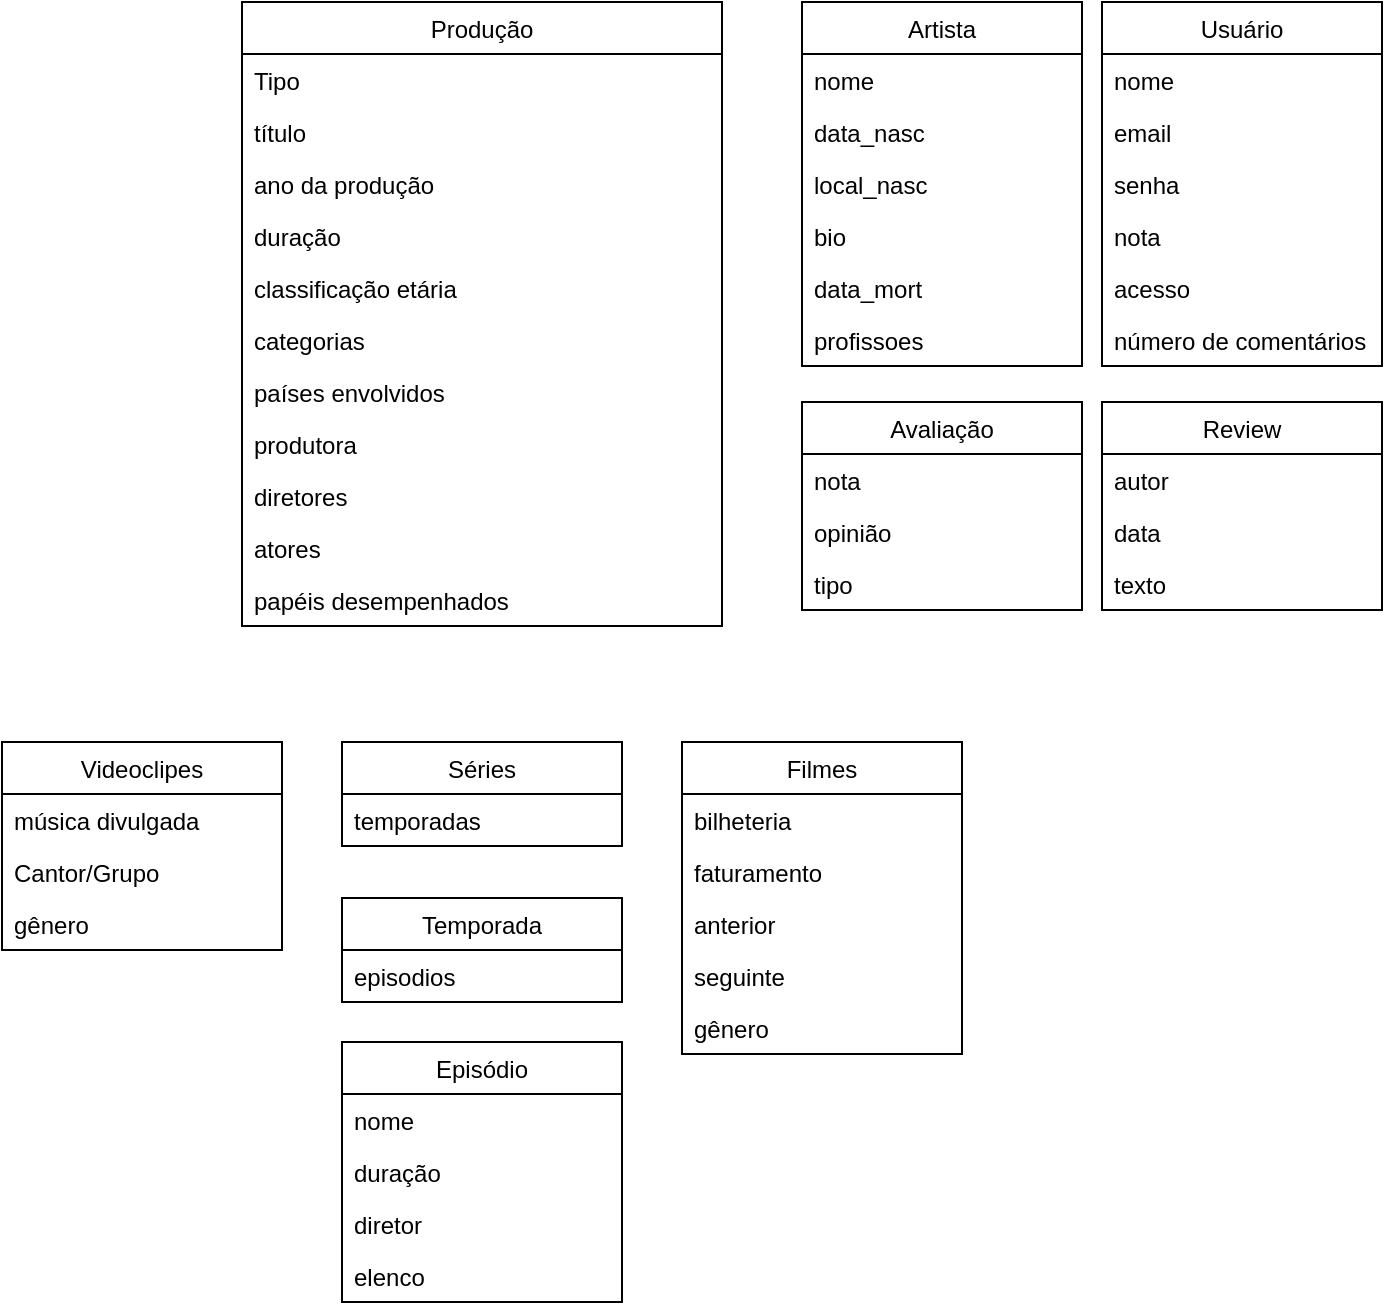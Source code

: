 <mxfile version="12.9.11" type="device"><diagram id="T0cRN0l5cPZT1lQoQmlp" name="Page-1"><mxGraphModel dx="1646" dy="904" grid="1" gridSize="10" guides="1" tooltips="1" connect="1" arrows="1" fold="1" page="1" pageScale="1" pageWidth="827" pageHeight="1169" math="0" shadow="0"><root><mxCell id="0"/><mxCell id="1" parent="0"/><mxCell id="6u76rjOhcxtGFufM5d8G-9" value="Produção" style="swimlane;fontStyle=0;childLayout=stackLayout;horizontal=1;startSize=26;fillColor=none;horizontalStack=0;resizeParent=1;resizeParentMax=0;resizeLast=0;collapsible=1;marginBottom=0;" parent="1" vertex="1"><mxGeometry x="210" y="150" width="240" height="312" as="geometry"/></mxCell><mxCell id="6u76rjOhcxtGFufM5d8G-10" value="Tipo" style="text;strokeColor=none;fillColor=none;align=left;verticalAlign=top;spacingLeft=4;spacingRight=4;overflow=hidden;rotatable=0;points=[[0,0.5],[1,0.5]];portConstraint=eastwest;" parent="6u76rjOhcxtGFufM5d8G-9" vertex="1"><mxGeometry y="26" width="240" height="26" as="geometry"/></mxCell><mxCell id="6u76rjOhcxtGFufM5d8G-11" value="título" style="text;strokeColor=none;fillColor=none;align=left;verticalAlign=top;spacingLeft=4;spacingRight=4;overflow=hidden;rotatable=0;points=[[0,0.5],[1,0.5]];portConstraint=eastwest;" parent="6u76rjOhcxtGFufM5d8G-9" vertex="1"><mxGeometry y="52" width="240" height="26" as="geometry"/></mxCell><mxCell id="6u76rjOhcxtGFufM5d8G-12" value="ano da produção" style="text;strokeColor=none;fillColor=none;align=left;verticalAlign=top;spacingLeft=4;spacingRight=4;overflow=hidden;rotatable=0;points=[[0,0.5],[1,0.5]];portConstraint=eastwest;" parent="6u76rjOhcxtGFufM5d8G-9" vertex="1"><mxGeometry y="78" width="240" height="26" as="geometry"/></mxCell><mxCell id="6u76rjOhcxtGFufM5d8G-30" value="duração" style="text;strokeColor=none;fillColor=none;align=left;verticalAlign=top;spacingLeft=4;spacingRight=4;overflow=hidden;rotatable=0;points=[[0,0.5],[1,0.5]];portConstraint=eastwest;" parent="6u76rjOhcxtGFufM5d8G-9" vertex="1"><mxGeometry y="104" width="240" height="26" as="geometry"/></mxCell><mxCell id="6u76rjOhcxtGFufM5d8G-31" value="classificação etária" style="text;strokeColor=none;fillColor=none;align=left;verticalAlign=top;spacingLeft=4;spacingRight=4;overflow=hidden;rotatable=0;points=[[0,0.5],[1,0.5]];portConstraint=eastwest;" parent="6u76rjOhcxtGFufM5d8G-9" vertex="1"><mxGeometry y="130" width="240" height="26" as="geometry"/></mxCell><mxCell id="6u76rjOhcxtGFufM5d8G-33" value="categorias" style="text;strokeColor=none;fillColor=none;align=left;verticalAlign=top;spacingLeft=4;spacingRight=4;overflow=hidden;rotatable=0;points=[[0,0.5],[1,0.5]];portConstraint=eastwest;" parent="6u76rjOhcxtGFufM5d8G-9" vertex="1"><mxGeometry y="156" width="240" height="26" as="geometry"/></mxCell><mxCell id="6u76rjOhcxtGFufM5d8G-35" value="países   envolvidos" style="text;strokeColor=none;fillColor=none;align=left;verticalAlign=top;spacingLeft=4;spacingRight=4;overflow=hidden;rotatable=0;points=[[0,0.5],[1,0.5]];portConstraint=eastwest;" parent="6u76rjOhcxtGFufM5d8G-9" vertex="1"><mxGeometry y="182" width="240" height="26" as="geometry"/></mxCell><mxCell id="6u76rjOhcxtGFufM5d8G-36" value="produtora" style="text;strokeColor=none;fillColor=none;align=left;verticalAlign=top;spacingLeft=4;spacingRight=4;overflow=hidden;rotatable=0;points=[[0,0.5],[1,0.5]];portConstraint=eastwest;" parent="6u76rjOhcxtGFufM5d8G-9" vertex="1"><mxGeometry y="208" width="240" height="26" as="geometry"/></mxCell><mxCell id="6u76rjOhcxtGFufM5d8G-37" value="diretores" style="text;strokeColor=none;fillColor=none;align=left;verticalAlign=top;spacingLeft=4;spacingRight=4;overflow=hidden;rotatable=0;points=[[0,0.5],[1,0.5]];portConstraint=eastwest;" parent="6u76rjOhcxtGFufM5d8G-9" vertex="1"><mxGeometry y="234" width="240" height="26" as="geometry"/></mxCell><mxCell id="6u76rjOhcxtGFufM5d8G-38" value="atores" style="text;strokeColor=none;fillColor=none;align=left;verticalAlign=top;spacingLeft=4;spacingRight=4;overflow=hidden;rotatable=0;points=[[0,0.5],[1,0.5]];portConstraint=eastwest;" parent="6u76rjOhcxtGFufM5d8G-9" vertex="1"><mxGeometry y="260" width="240" height="26" as="geometry"/></mxCell><mxCell id="6u76rjOhcxtGFufM5d8G-39" value="papéis desempenhados" style="text;strokeColor=none;fillColor=none;align=left;verticalAlign=top;spacingLeft=4;spacingRight=4;overflow=hidden;rotatable=0;points=[[0,0.5],[1,0.5]];portConstraint=eastwest;" parent="6u76rjOhcxtGFufM5d8G-9" vertex="1"><mxGeometry y="286" width="240" height="26" as="geometry"/></mxCell><mxCell id="6u76rjOhcxtGFufM5d8G-13" value="Filmes" style="swimlane;fontStyle=0;childLayout=stackLayout;horizontal=1;startSize=26;fillColor=none;horizontalStack=0;resizeParent=1;resizeParentMax=0;resizeLast=0;collapsible=1;marginBottom=0;" parent="1" vertex="1"><mxGeometry x="430" y="520" width="140" height="156" as="geometry"/></mxCell><mxCell id="6u76rjOhcxtGFufM5d8G-14" value="bilheteria " style="text;strokeColor=none;fillColor=none;align=left;verticalAlign=top;spacingLeft=4;spacingRight=4;overflow=hidden;rotatable=0;points=[[0,0.5],[1,0.5]];portConstraint=eastwest;" parent="6u76rjOhcxtGFufM5d8G-13" vertex="1"><mxGeometry y="26" width="140" height="26" as="geometry"/></mxCell><mxCell id="6u76rjOhcxtGFufM5d8G-15" value="faturamento" style="text;strokeColor=none;fillColor=none;align=left;verticalAlign=top;spacingLeft=4;spacingRight=4;overflow=hidden;rotatable=0;points=[[0,0.5],[1,0.5]];portConstraint=eastwest;" parent="6u76rjOhcxtGFufM5d8G-13" vertex="1"><mxGeometry y="52" width="140" height="26" as="geometry"/></mxCell><mxCell id="6u76rjOhcxtGFufM5d8G-40" value="anterior" style="text;strokeColor=none;fillColor=none;align=left;verticalAlign=top;spacingLeft=4;spacingRight=4;overflow=hidden;rotatable=0;points=[[0,0.5],[1,0.5]];portConstraint=eastwest;" parent="6u76rjOhcxtGFufM5d8G-13" vertex="1"><mxGeometry y="78" width="140" height="26" as="geometry"/></mxCell><mxCell id="6u76rjOhcxtGFufM5d8G-41" value="seguinte" style="text;strokeColor=none;fillColor=none;align=left;verticalAlign=top;spacingLeft=4;spacingRight=4;overflow=hidden;rotatable=0;points=[[0,0.5],[1,0.5]];portConstraint=eastwest;" parent="6u76rjOhcxtGFufM5d8G-13" vertex="1"><mxGeometry y="104" width="140" height="26" as="geometry"/></mxCell><mxCell id="HcOJSA28OpiBK0CASwr_-24" value="gênero" style="text;strokeColor=none;fillColor=none;align=left;verticalAlign=top;spacingLeft=4;spacingRight=4;overflow=hidden;rotatable=0;points=[[0,0.5],[1,0.5]];portConstraint=eastwest;" vertex="1" parent="6u76rjOhcxtGFufM5d8G-13"><mxGeometry y="130" width="140" height="26" as="geometry"/></mxCell><mxCell id="6u76rjOhcxtGFufM5d8G-18" value="Séries" style="swimlane;fontStyle=0;childLayout=stackLayout;horizontal=1;startSize=26;fillColor=none;horizontalStack=0;resizeParent=1;resizeParentMax=0;resizeLast=0;collapsible=1;marginBottom=0;" parent="1" vertex="1"><mxGeometry x="260" y="520" width="140" height="52" as="geometry"/></mxCell><mxCell id="6u76rjOhcxtGFufM5d8G-19" value="temporadas " style="text;strokeColor=none;fillColor=none;align=left;verticalAlign=top;spacingLeft=4;spacingRight=4;overflow=hidden;rotatable=0;points=[[0,0.5],[1,0.5]];portConstraint=eastwest;" parent="6u76rjOhcxtGFufM5d8G-18" vertex="1"><mxGeometry y="26" width="140" height="26" as="geometry"/></mxCell><mxCell id="6u76rjOhcxtGFufM5d8G-22" value=" Videoclipes" style="swimlane;fontStyle=0;childLayout=stackLayout;horizontal=1;startSize=26;fillColor=none;horizontalStack=0;resizeParent=1;resizeParentMax=0;resizeLast=0;collapsible=1;marginBottom=0;" parent="1" vertex="1"><mxGeometry x="90" y="520" width="140" height="104" as="geometry"/></mxCell><mxCell id="6u76rjOhcxtGFufM5d8G-23" value=" música divulgada" style="text;strokeColor=none;fillColor=none;align=left;verticalAlign=top;spacingLeft=4;spacingRight=4;overflow=hidden;rotatable=0;points=[[0,0.5],[1,0.5]];portConstraint=eastwest;" parent="6u76rjOhcxtGFufM5d8G-22" vertex="1"><mxGeometry y="26" width="140" height="26" as="geometry"/></mxCell><mxCell id="6u76rjOhcxtGFufM5d8G-24" value="Cantor/Grupo" style="text;strokeColor=none;fillColor=none;align=left;verticalAlign=top;spacingLeft=4;spacingRight=4;overflow=hidden;rotatable=0;points=[[0,0.5],[1,0.5]];portConstraint=eastwest;" parent="6u76rjOhcxtGFufM5d8G-22" vertex="1"><mxGeometry y="52" width="140" height="26" as="geometry"/></mxCell><mxCell id="6u76rjOhcxtGFufM5d8G-25" value="gênero" style="text;strokeColor=none;fillColor=none;align=left;verticalAlign=top;spacingLeft=4;spacingRight=4;overflow=hidden;rotatable=0;points=[[0,0.5],[1,0.5]];portConstraint=eastwest;" parent="6u76rjOhcxtGFufM5d8G-22" vertex="1"><mxGeometry y="78" width="140" height="26" as="geometry"/></mxCell><mxCell id="6u76rjOhcxtGFufM5d8G-46" value="Temporada" style="swimlane;fontStyle=0;childLayout=stackLayout;horizontal=1;startSize=26;fillColor=none;horizontalStack=0;resizeParent=1;resizeParentMax=0;resizeLast=0;collapsible=1;marginBottom=0;" parent="1" vertex="1"><mxGeometry x="260" y="598" width="140" height="52" as="geometry"/></mxCell><mxCell id="6u76rjOhcxtGFufM5d8G-47" value="episodios" style="text;strokeColor=none;fillColor=none;align=left;verticalAlign=top;spacingLeft=4;spacingRight=4;overflow=hidden;rotatable=0;points=[[0,0.5],[1,0.5]];portConstraint=eastwest;" parent="6u76rjOhcxtGFufM5d8G-46" vertex="1"><mxGeometry y="26" width="140" height="26" as="geometry"/></mxCell><mxCell id="Url6fS7gHIHiot57_ROE-1" value="Artista" style="swimlane;fontStyle=0;childLayout=stackLayout;horizontal=1;startSize=26;fillColor=none;horizontalStack=0;resizeParent=1;resizeParentMax=0;resizeLast=0;collapsible=1;marginBottom=0;" parent="1" vertex="1"><mxGeometry x="490" y="150" width="140" height="182" as="geometry"/></mxCell><mxCell id="Url6fS7gHIHiot57_ROE-2" value="nome" style="text;strokeColor=none;fillColor=none;align=left;verticalAlign=top;spacingLeft=4;spacingRight=4;overflow=hidden;rotatable=0;points=[[0,0.5],[1,0.5]];portConstraint=eastwest;" parent="Url6fS7gHIHiot57_ROE-1" vertex="1"><mxGeometry y="26" width="140" height="26" as="geometry"/></mxCell><mxCell id="Url6fS7gHIHiot57_ROE-3" value="data_nasc" style="text;strokeColor=none;fillColor=none;align=left;verticalAlign=top;spacingLeft=4;spacingRight=4;overflow=hidden;rotatable=0;points=[[0,0.5],[1,0.5]];portConstraint=eastwest;" parent="Url6fS7gHIHiot57_ROE-1" vertex="1"><mxGeometry y="52" width="140" height="26" as="geometry"/></mxCell><mxCell id="Url6fS7gHIHiot57_ROE-4" value="local_nasc" style="text;strokeColor=none;fillColor=none;align=left;verticalAlign=top;spacingLeft=4;spacingRight=4;overflow=hidden;rotatable=0;points=[[0,0.5],[1,0.5]];portConstraint=eastwest;" parent="Url6fS7gHIHiot57_ROE-1" vertex="1"><mxGeometry y="78" width="140" height="26" as="geometry"/></mxCell><mxCell id="Url6fS7gHIHiot57_ROE-5" value="bio" style="text;strokeColor=none;fillColor=none;align=left;verticalAlign=top;spacingLeft=4;spacingRight=4;overflow=hidden;rotatable=0;points=[[0,0.5],[1,0.5]];portConstraint=eastwest;" parent="Url6fS7gHIHiot57_ROE-1" vertex="1"><mxGeometry y="104" width="140" height="26" as="geometry"/></mxCell><mxCell id="Url6fS7gHIHiot57_ROE-6" value="data_mort" style="text;strokeColor=none;fillColor=none;align=left;verticalAlign=top;spacingLeft=4;spacingRight=4;overflow=hidden;rotatable=0;points=[[0,0.5],[1,0.5]];portConstraint=eastwest;" parent="Url6fS7gHIHiot57_ROE-1" vertex="1"><mxGeometry y="130" width="140" height="26" as="geometry"/></mxCell><mxCell id="Url6fS7gHIHiot57_ROE-7" value="profissoes" style="text;strokeColor=none;fillColor=none;align=left;verticalAlign=top;spacingLeft=4;spacingRight=4;overflow=hidden;rotatable=0;points=[[0,0.5],[1,0.5]];portConstraint=eastwest;" parent="Url6fS7gHIHiot57_ROE-1" vertex="1"><mxGeometry y="156" width="140" height="26" as="geometry"/></mxCell><mxCell id="HcOJSA28OpiBK0CASwr_-1" value="Avaliação" style="swimlane;fontStyle=0;childLayout=stackLayout;horizontal=1;startSize=26;fillColor=none;horizontalStack=0;resizeParent=1;resizeParentMax=0;resizeLast=0;collapsible=1;marginBottom=0;" vertex="1" parent="1"><mxGeometry x="490" y="350" width="140" height="104" as="geometry"/></mxCell><mxCell id="HcOJSA28OpiBK0CASwr_-3" value="nota" style="text;strokeColor=none;fillColor=none;align=left;verticalAlign=top;spacingLeft=4;spacingRight=4;overflow=hidden;rotatable=0;points=[[0,0.5],[1,0.5]];portConstraint=eastwest;" vertex="1" parent="HcOJSA28OpiBK0CASwr_-1"><mxGeometry y="26" width="140" height="26" as="geometry"/></mxCell><mxCell id="HcOJSA28OpiBK0CASwr_-4" value="opinião" style="text;strokeColor=none;fillColor=none;align=left;verticalAlign=top;spacingLeft=4;spacingRight=4;overflow=hidden;rotatable=0;points=[[0,0.5],[1,0.5]];portConstraint=eastwest;" vertex="1" parent="HcOJSA28OpiBK0CASwr_-1"><mxGeometry y="52" width="140" height="26" as="geometry"/></mxCell><mxCell id="HcOJSA28OpiBK0CASwr_-10" value="tipo" style="text;strokeColor=none;fillColor=none;align=left;verticalAlign=top;spacingLeft=4;spacingRight=4;overflow=hidden;rotatable=0;points=[[0,0.5],[1,0.5]];portConstraint=eastwest;" vertex="1" parent="HcOJSA28OpiBK0CASwr_-1"><mxGeometry y="78" width="140" height="26" as="geometry"/></mxCell><mxCell id="HcOJSA28OpiBK0CASwr_-6" value="Usuário" style="swimlane;fontStyle=0;childLayout=stackLayout;horizontal=1;startSize=26;fillColor=none;horizontalStack=0;resizeParent=1;resizeParentMax=0;resizeLast=0;collapsible=1;marginBottom=0;" vertex="1" parent="1"><mxGeometry x="640" y="150" width="140" height="182" as="geometry"/></mxCell><mxCell id="HcOJSA28OpiBK0CASwr_-7" value="nome" style="text;strokeColor=none;fillColor=none;align=left;verticalAlign=top;spacingLeft=4;spacingRight=4;overflow=hidden;rotatable=0;points=[[0,0.5],[1,0.5]];portConstraint=eastwest;" vertex="1" parent="HcOJSA28OpiBK0CASwr_-6"><mxGeometry y="26" width="140" height="26" as="geometry"/></mxCell><mxCell id="HcOJSA28OpiBK0CASwr_-8" value="email" style="text;strokeColor=none;fillColor=none;align=left;verticalAlign=top;spacingLeft=4;spacingRight=4;overflow=hidden;rotatable=0;points=[[0,0.5],[1,0.5]];portConstraint=eastwest;" vertex="1" parent="HcOJSA28OpiBK0CASwr_-6"><mxGeometry y="52" width="140" height="26" as="geometry"/></mxCell><mxCell id="HcOJSA28OpiBK0CASwr_-9" value="senha" style="text;strokeColor=none;fillColor=none;align=left;verticalAlign=top;spacingLeft=4;spacingRight=4;overflow=hidden;rotatable=0;points=[[0,0.5],[1,0.5]];portConstraint=eastwest;" vertex="1" parent="HcOJSA28OpiBK0CASwr_-6"><mxGeometry y="78" width="140" height="26" as="geometry"/></mxCell><mxCell id="HcOJSA28OpiBK0CASwr_-11" value="nota" style="text;strokeColor=none;fillColor=none;align=left;verticalAlign=top;spacingLeft=4;spacingRight=4;overflow=hidden;rotatable=0;points=[[0,0.5],[1,0.5]];portConstraint=eastwest;" vertex="1" parent="HcOJSA28OpiBK0CASwr_-6"><mxGeometry y="104" width="140" height="26" as="geometry"/></mxCell><mxCell id="HcOJSA28OpiBK0CASwr_-12" value="acesso" style="text;strokeColor=none;fillColor=none;align=left;verticalAlign=top;spacingLeft=4;spacingRight=4;overflow=hidden;rotatable=0;points=[[0,0.5],[1,0.5]];portConstraint=eastwest;" vertex="1" parent="HcOJSA28OpiBK0CASwr_-6"><mxGeometry y="130" width="140" height="26" as="geometry"/></mxCell><mxCell id="HcOJSA28OpiBK0CASwr_-23" value="número de comentários" style="text;strokeColor=none;fillColor=none;align=left;verticalAlign=top;spacingLeft=4;spacingRight=4;overflow=hidden;rotatable=0;points=[[0,0.5],[1,0.5]];portConstraint=eastwest;" vertex="1" parent="HcOJSA28OpiBK0CASwr_-6"><mxGeometry y="156" width="140" height="26" as="geometry"/></mxCell><mxCell id="HcOJSA28OpiBK0CASwr_-13" value="Episódio" style="swimlane;fontStyle=0;childLayout=stackLayout;horizontal=1;startSize=26;fillColor=none;horizontalStack=0;resizeParent=1;resizeParentMax=0;resizeLast=0;collapsible=1;marginBottom=0;" vertex="1" parent="1"><mxGeometry x="260" y="670" width="140" height="130" as="geometry"/></mxCell><mxCell id="HcOJSA28OpiBK0CASwr_-14" value="nome" style="text;strokeColor=none;fillColor=none;align=left;verticalAlign=top;spacingLeft=4;spacingRight=4;overflow=hidden;rotatable=0;points=[[0,0.5],[1,0.5]];portConstraint=eastwest;" vertex="1" parent="HcOJSA28OpiBK0CASwr_-13"><mxGeometry y="26" width="140" height="26" as="geometry"/></mxCell><mxCell id="HcOJSA28OpiBK0CASwr_-16" value="duração" style="text;strokeColor=none;fillColor=none;align=left;verticalAlign=top;spacingLeft=4;spacingRight=4;overflow=hidden;rotatable=0;points=[[0,0.5],[1,0.5]];portConstraint=eastwest;" vertex="1" parent="HcOJSA28OpiBK0CASwr_-13"><mxGeometry y="52" width="140" height="26" as="geometry"/></mxCell><mxCell id="HcOJSA28OpiBK0CASwr_-17" value="diretor" style="text;strokeColor=none;fillColor=none;align=left;verticalAlign=top;spacingLeft=4;spacingRight=4;overflow=hidden;rotatable=0;points=[[0,0.5],[1,0.5]];portConstraint=eastwest;" vertex="1" parent="HcOJSA28OpiBK0CASwr_-13"><mxGeometry y="78" width="140" height="26" as="geometry"/></mxCell><mxCell id="HcOJSA28OpiBK0CASwr_-18" value="elenco" style="text;strokeColor=none;fillColor=none;align=left;verticalAlign=top;spacingLeft=4;spacingRight=4;overflow=hidden;rotatable=0;points=[[0,0.5],[1,0.5]];portConstraint=eastwest;" vertex="1" parent="HcOJSA28OpiBK0CASwr_-13"><mxGeometry y="104" width="140" height="26" as="geometry"/></mxCell><mxCell id="HcOJSA28OpiBK0CASwr_-19" value="Review" style="swimlane;fontStyle=0;childLayout=stackLayout;horizontal=1;startSize=26;fillColor=none;horizontalStack=0;resizeParent=1;resizeParentMax=0;resizeLast=0;collapsible=1;marginBottom=0;" vertex="1" parent="1"><mxGeometry x="640" y="350" width="140" height="104" as="geometry"/></mxCell><mxCell id="HcOJSA28OpiBK0CASwr_-20" value="autor" style="text;strokeColor=none;fillColor=none;align=left;verticalAlign=top;spacingLeft=4;spacingRight=4;overflow=hidden;rotatable=0;points=[[0,0.5],[1,0.5]];portConstraint=eastwest;" vertex="1" parent="HcOJSA28OpiBK0CASwr_-19"><mxGeometry y="26" width="140" height="26" as="geometry"/></mxCell><mxCell id="HcOJSA28OpiBK0CASwr_-21" value="data" style="text;strokeColor=none;fillColor=none;align=left;verticalAlign=top;spacingLeft=4;spacingRight=4;overflow=hidden;rotatable=0;points=[[0,0.5],[1,0.5]];portConstraint=eastwest;" vertex="1" parent="HcOJSA28OpiBK0CASwr_-19"><mxGeometry y="52" width="140" height="26" as="geometry"/></mxCell><mxCell id="HcOJSA28OpiBK0CASwr_-22" value="texto" style="text;strokeColor=none;fillColor=none;align=left;verticalAlign=top;spacingLeft=4;spacingRight=4;overflow=hidden;rotatable=0;points=[[0,0.5],[1,0.5]];portConstraint=eastwest;" vertex="1" parent="HcOJSA28OpiBK0CASwr_-19"><mxGeometry y="78" width="140" height="26" as="geometry"/></mxCell></root></mxGraphModel></diagram></mxfile>